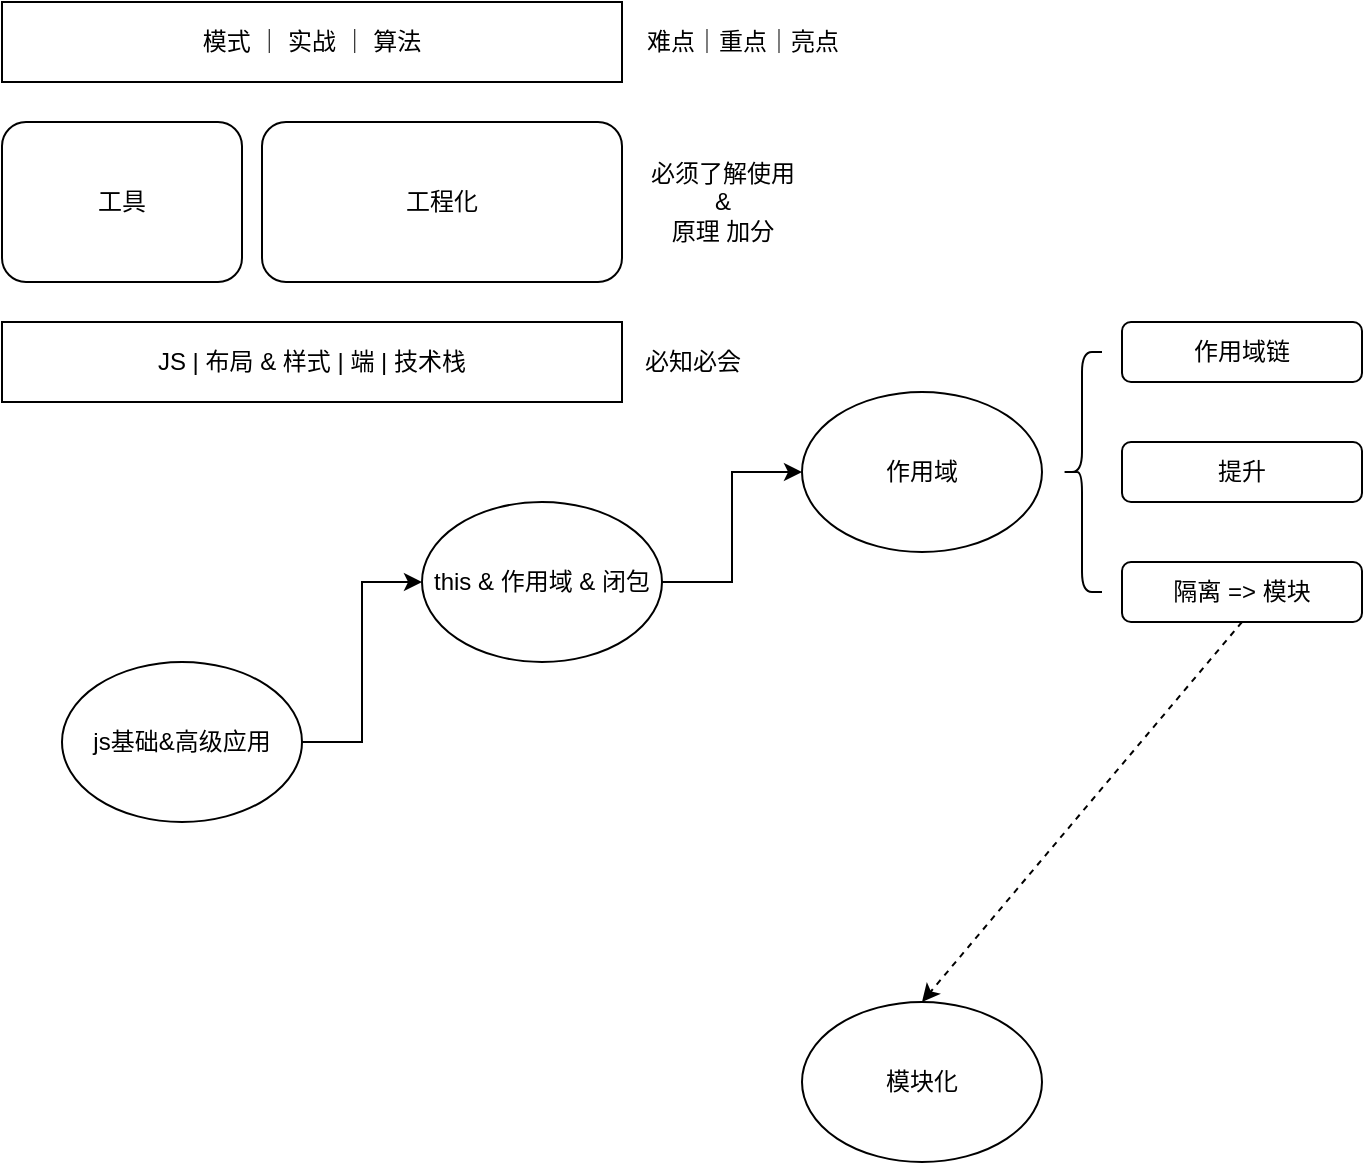 <mxfile version="24.4.4" type="github">
  <diagram id="wvQ66U3HLiB5DhwhfSA0" name="Page-1">
    <mxGraphModel dx="1562" dy="810" grid="1" gridSize="10" guides="1" tooltips="1" connect="1" arrows="1" fold="1" page="1" pageScale="1" pageWidth="827" pageHeight="1169" math="0" shadow="0">
      <root>
        <mxCell id="0" />
        <mxCell id="1" parent="0" />
        <mxCell id="ArMR1PN8NOC9bVqnzGlP-1" value="JS | 布局 &amp;amp; 样式 | 端 | 技术栈" style="rounded=0;whiteSpace=wrap;html=1;" parent="1" vertex="1">
          <mxGeometry x="20" y="230" width="310" height="40" as="geometry" />
        </mxCell>
        <mxCell id="ArMR1PN8NOC9bVqnzGlP-2" value="必知必会" style="text;html=1;align=center;verticalAlign=middle;resizable=0;points=[];autosize=1;strokeColor=none;fillColor=none;" parent="1" vertex="1">
          <mxGeometry x="330" y="235" width="70" height="30" as="geometry" />
        </mxCell>
        <mxCell id="ArMR1PN8NOC9bVqnzGlP-3" value="工具" style="rounded=1;whiteSpace=wrap;html=1;fillColor=default;" parent="1" vertex="1">
          <mxGeometry x="20" y="130" width="120" height="80" as="geometry" />
        </mxCell>
        <mxCell id="ArMR1PN8NOC9bVqnzGlP-4" value="工程化" style="rounded=1;whiteSpace=wrap;html=1;" parent="1" vertex="1">
          <mxGeometry x="150" y="130" width="180" height="80" as="geometry" />
        </mxCell>
        <mxCell id="ArMR1PN8NOC9bVqnzGlP-5" value="必须了解使用&lt;div&gt;&amp;amp;&lt;/div&gt;&lt;div&gt;原理 加分&lt;/div&gt;" style="text;html=1;align=center;verticalAlign=middle;resizable=0;points=[];autosize=1;strokeColor=none;fillColor=none;" parent="1" vertex="1">
          <mxGeometry x="330" y="140" width="100" height="60" as="geometry" />
        </mxCell>
        <mxCell id="ArMR1PN8NOC9bVqnzGlP-6" value="模式 ｜ 实战 ｜ 算法" style="rounded=0;whiteSpace=wrap;html=1;" parent="1" vertex="1">
          <mxGeometry x="20" y="70" width="310" height="40" as="geometry" />
        </mxCell>
        <mxCell id="ArMR1PN8NOC9bVqnzGlP-7" value="难点｜重点｜亮点" style="text;html=1;align=center;verticalAlign=middle;resizable=0;points=[];autosize=1;strokeColor=none;fillColor=none;" parent="1" vertex="1">
          <mxGeometry x="330" y="75" width="120" height="30" as="geometry" />
        </mxCell>
        <mxCell id="ArMR1PN8NOC9bVqnzGlP-10" value="" style="edgeStyle=orthogonalEdgeStyle;rounded=0;orthogonalLoop=1;jettySize=auto;html=1;" parent="1" source="ArMR1PN8NOC9bVqnzGlP-8" target="ArMR1PN8NOC9bVqnzGlP-9" edge="1">
          <mxGeometry relative="1" as="geometry" />
        </mxCell>
        <mxCell id="ArMR1PN8NOC9bVqnzGlP-8" value="js基础&amp;amp;高级应用" style="ellipse;whiteSpace=wrap;html=1;" parent="1" vertex="1">
          <mxGeometry x="50" y="400" width="120" height="80" as="geometry" />
        </mxCell>
        <mxCell id="ArMR1PN8NOC9bVqnzGlP-12" value="" style="edgeStyle=orthogonalEdgeStyle;rounded=0;orthogonalLoop=1;jettySize=auto;html=1;" parent="1" source="ArMR1PN8NOC9bVqnzGlP-9" target="ArMR1PN8NOC9bVqnzGlP-11" edge="1">
          <mxGeometry relative="1" as="geometry" />
        </mxCell>
        <mxCell id="ArMR1PN8NOC9bVqnzGlP-9" value="this &amp;amp; 作用域 &amp;amp; 闭包" style="ellipse;whiteSpace=wrap;html=1;" parent="1" vertex="1">
          <mxGeometry x="230" y="320" width="120" height="80" as="geometry" />
        </mxCell>
        <mxCell id="ArMR1PN8NOC9bVqnzGlP-11" value="作用域" style="ellipse;whiteSpace=wrap;html=1;" parent="1" vertex="1">
          <mxGeometry x="420" y="265" width="120" height="80" as="geometry" />
        </mxCell>
        <mxCell id="ArMR1PN8NOC9bVqnzGlP-13" value="" style="shape=curlyBracket;whiteSpace=wrap;html=1;rounded=1;labelPosition=left;verticalLabelPosition=middle;align=right;verticalAlign=middle;" parent="1" vertex="1">
          <mxGeometry x="550" y="245" width="20" height="120" as="geometry" />
        </mxCell>
        <mxCell id="ArMR1PN8NOC9bVqnzGlP-14" value="作用域链" style="rounded=1;whiteSpace=wrap;html=1;" parent="1" vertex="1">
          <mxGeometry x="580" y="230" width="120" height="30" as="geometry" />
        </mxCell>
        <mxCell id="ArMR1PN8NOC9bVqnzGlP-15" value="提升" style="rounded=1;whiteSpace=wrap;html=1;" parent="1" vertex="1">
          <mxGeometry x="580" y="290" width="120" height="30" as="geometry" />
        </mxCell>
        <mxCell id="ArMR1PN8NOC9bVqnzGlP-16" value="隔离 =&amp;gt; 模块" style="rounded=1;whiteSpace=wrap;html=1;" parent="1" vertex="1">
          <mxGeometry x="580" y="350" width="120" height="30" as="geometry" />
        </mxCell>
        <mxCell id="ArMR1PN8NOC9bVqnzGlP-17" value="模块化" style="ellipse;whiteSpace=wrap;html=1;" parent="1" vertex="1">
          <mxGeometry x="420" y="570" width="120" height="80" as="geometry" />
        </mxCell>
        <mxCell id="ArMR1PN8NOC9bVqnzGlP-18" value="" style="endArrow=classic;html=1;rounded=0;exitX=0.5;exitY=1;exitDx=0;exitDy=0;entryX=0.5;entryY=0;entryDx=0;entryDy=0;dashed=1;" parent="1" source="ArMR1PN8NOC9bVqnzGlP-16" target="ArMR1PN8NOC9bVqnzGlP-17" edge="1">
          <mxGeometry width="50" height="50" relative="1" as="geometry">
            <mxPoint x="560" y="430" as="sourcePoint" />
            <mxPoint x="610" y="380" as="targetPoint" />
          </mxGeometry>
        </mxCell>
      </root>
    </mxGraphModel>
  </diagram>
</mxfile>

